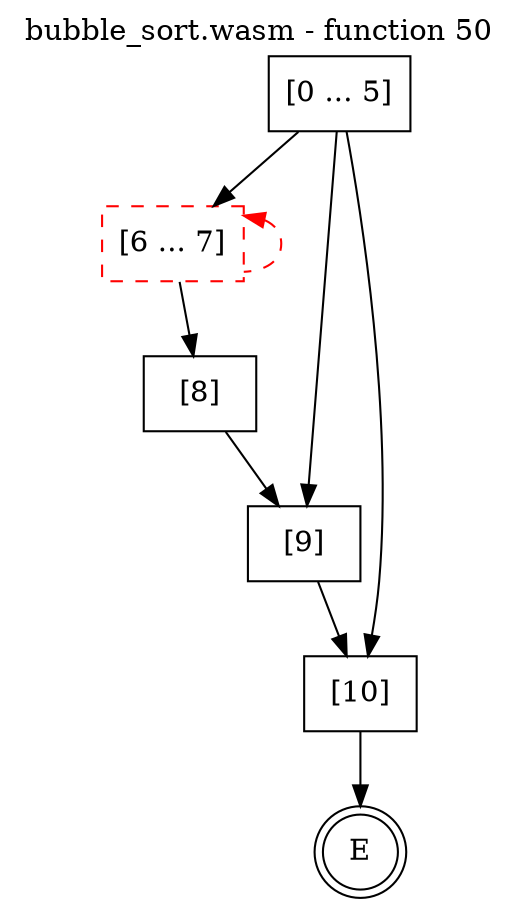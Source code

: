 digraph finite_state_machine {
    label = "bubble_sort.wasm - function 50"
    labelloc =  t
    labelfontsize = 16
    labelfontcolor = black
    labelfontname = "Helvetica"
    node [shape = doublecircle]; E ;
    node [shape = box];
    node [shape=box, color=black, style=solid] 0[label="[0 ... 5]"]
    node [shape=box, color=red, style=dashed] 6[label="[6 ... 7]"]
    node [shape=box, color=black, style=solid] 8[label="[8]"]
    node [shape=box, color=black, style=solid] 9[label="[9]"]
    node [shape=box, color=black, style=solid] 10[label="[10]"]
    0 -> 6;
    0 -> 9;
    0 -> 10;
    6 -> 8;
    6 -> 6[style="dashed" color="red" dir=back];
    8 -> 9;
    9 -> 10;
    10 -> E;
}
